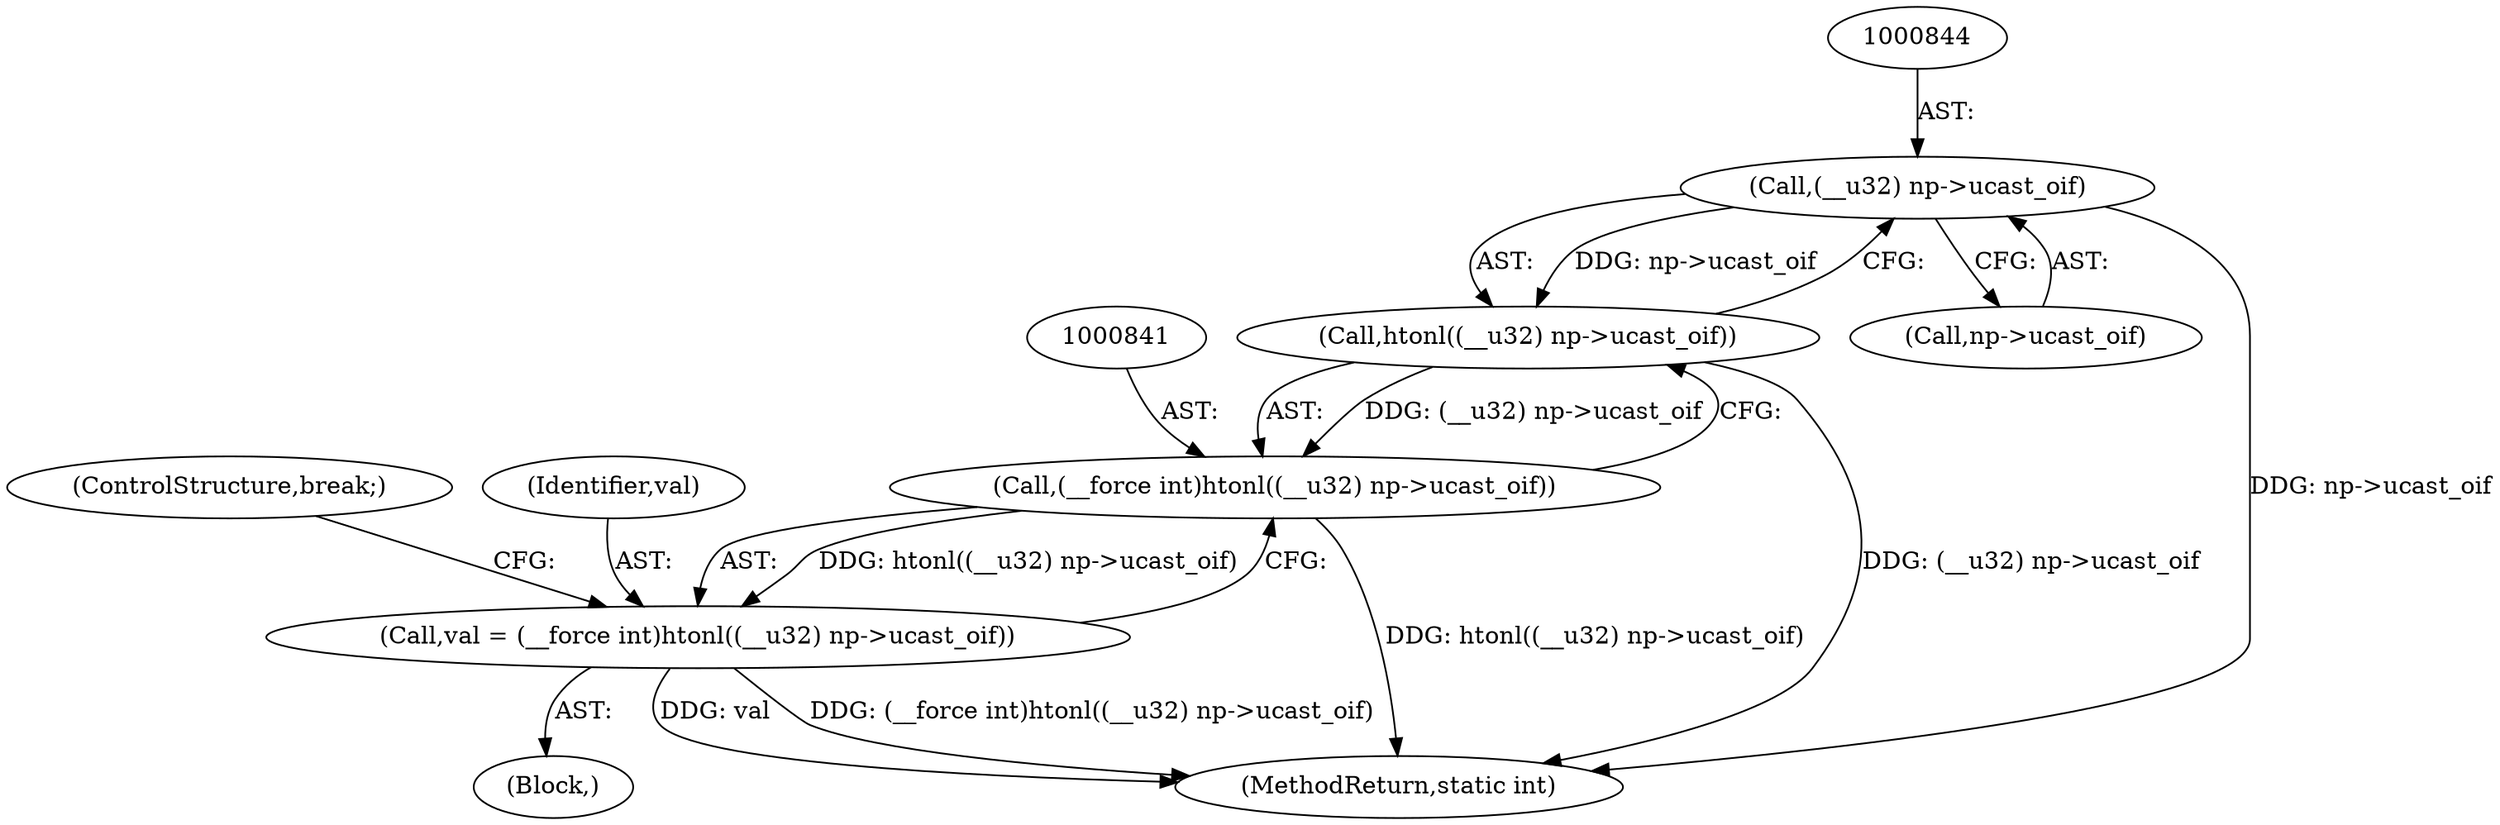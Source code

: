 digraph "0_linux_45f6fad84cc305103b28d73482b344d7f5b76f39_10@pointer" {
"1000843" [label="(Call,(__u32) np->ucast_oif)"];
"1000842" [label="(Call,htonl((__u32) np->ucast_oif))"];
"1000840" [label="(Call,(__force int)htonl((__u32) np->ucast_oif))"];
"1000838" [label="(Call,val = (__force int)htonl((__u32) np->ucast_oif))"];
"1000848" [label="(ControlStructure,break;)"];
"1000135" [label="(Block,)"];
"1000845" [label="(Call,np->ucast_oif)"];
"1001032" [label="(MethodReturn,static int)"];
"1000842" [label="(Call,htonl((__u32) np->ucast_oif))"];
"1000843" [label="(Call,(__u32) np->ucast_oif)"];
"1000838" [label="(Call,val = (__force int)htonl((__u32) np->ucast_oif))"];
"1000839" [label="(Identifier,val)"];
"1000840" [label="(Call,(__force int)htonl((__u32) np->ucast_oif))"];
"1000843" -> "1000842"  [label="AST: "];
"1000843" -> "1000845"  [label="CFG: "];
"1000844" -> "1000843"  [label="AST: "];
"1000845" -> "1000843"  [label="AST: "];
"1000842" -> "1000843"  [label="CFG: "];
"1000843" -> "1001032"  [label="DDG: np->ucast_oif"];
"1000843" -> "1000842"  [label="DDG: np->ucast_oif"];
"1000842" -> "1000840"  [label="AST: "];
"1000840" -> "1000842"  [label="CFG: "];
"1000842" -> "1001032"  [label="DDG: (__u32) np->ucast_oif"];
"1000842" -> "1000840"  [label="DDG: (__u32) np->ucast_oif"];
"1000840" -> "1000838"  [label="AST: "];
"1000841" -> "1000840"  [label="AST: "];
"1000838" -> "1000840"  [label="CFG: "];
"1000840" -> "1001032"  [label="DDG: htonl((__u32) np->ucast_oif)"];
"1000840" -> "1000838"  [label="DDG: htonl((__u32) np->ucast_oif)"];
"1000838" -> "1000135"  [label="AST: "];
"1000839" -> "1000838"  [label="AST: "];
"1000848" -> "1000838"  [label="CFG: "];
"1000838" -> "1001032"  [label="DDG: val"];
"1000838" -> "1001032"  [label="DDG: (__force int)htonl((__u32) np->ucast_oif)"];
}
